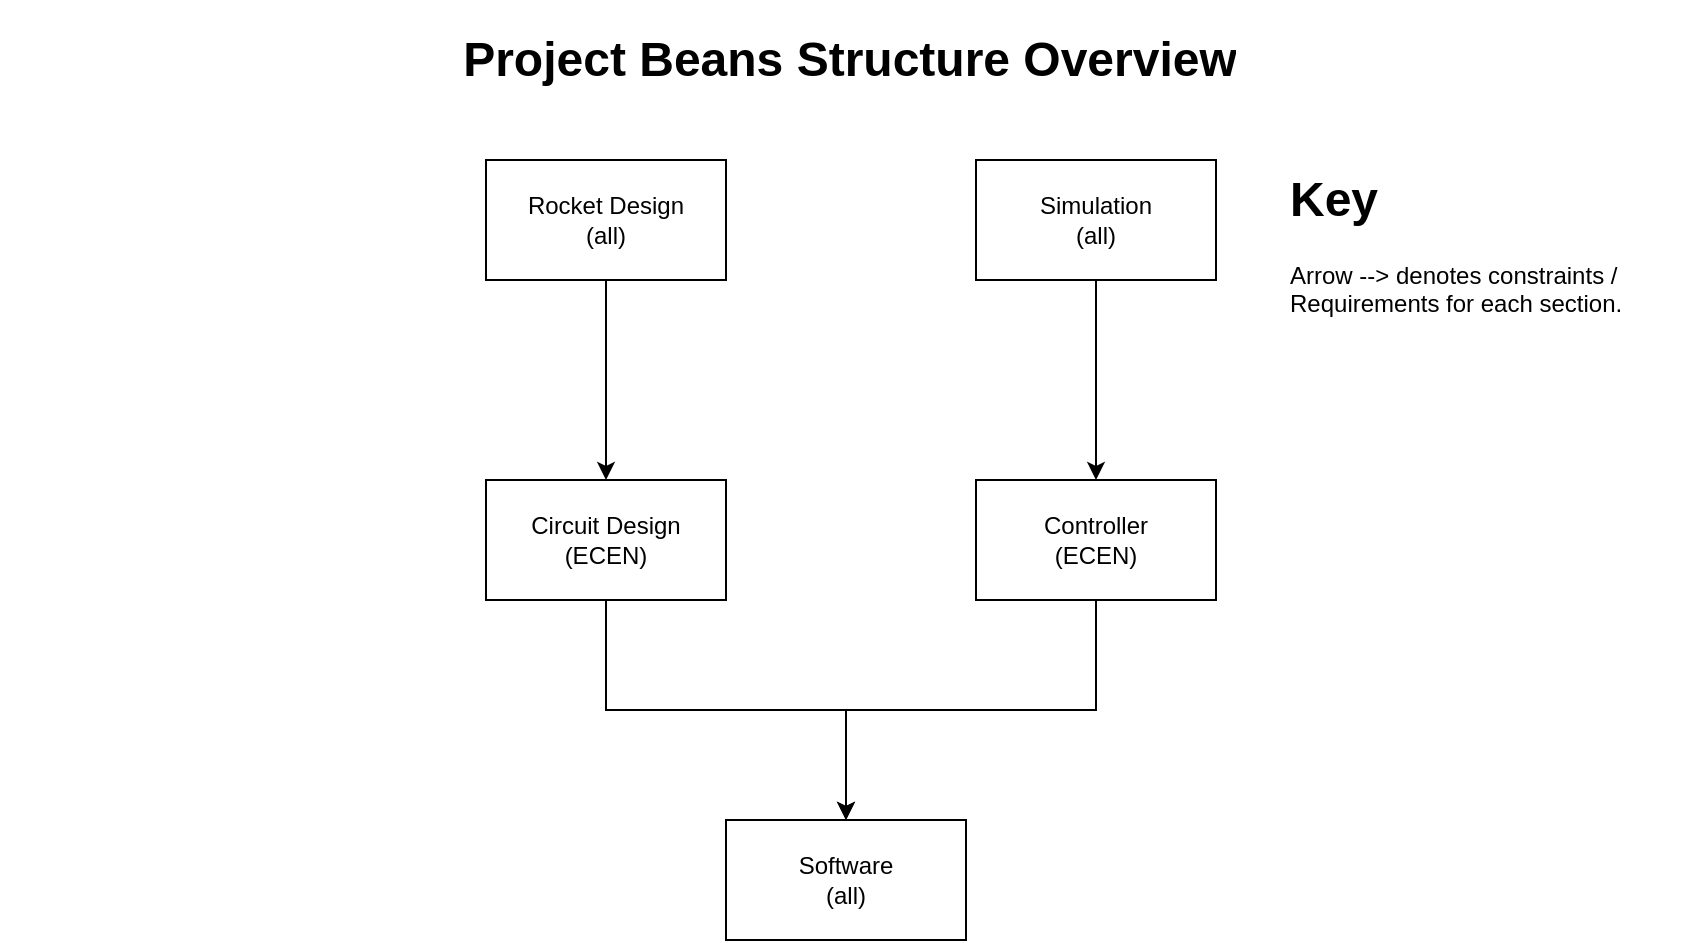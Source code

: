 <mxfile version="12.9.10" type="device"><diagram name="Page-1" id="c4acf3e9-155e-7222-9cf6-157b1a14988f"><mxGraphModel dx="2050" dy="1159" grid="1" gridSize="10" guides="1" tooltips="1" connect="1" arrows="1" fold="1" page="1" pageScale="1" pageWidth="850" pageHeight="1100" background="#ffffff" math="0" shadow="0"><root><mxCell id="0"/><mxCell id="1" parent="0"/><mxCell id="xWycZMp3wJpr7GQuF62I-16" style="edgeStyle=orthogonalEdgeStyle;rounded=0;orthogonalLoop=1;jettySize=auto;html=1;" edge="1" parent="1" source="xWycZMp3wJpr7GQuF62I-3" target="xWycZMp3wJpr7GQuF62I-4"><mxGeometry relative="1" as="geometry"/></mxCell><mxCell id="xWycZMp3wJpr7GQuF62I-3" value="Circuit Design&lt;br&gt;(ECEN)" style="rounded=0;whiteSpace=wrap;html=1;" vertex="1" parent="1"><mxGeometry x="243" y="240" width="120" height="60" as="geometry"/></mxCell><mxCell id="xWycZMp3wJpr7GQuF62I-4" value="Software&lt;br&gt;(all)" style="rounded=0;whiteSpace=wrap;html=1;" vertex="1" parent="1"><mxGeometry x="363" y="410" width="120" height="60" as="geometry"/></mxCell><mxCell id="xWycZMp3wJpr7GQuF62I-17" style="edgeStyle=orthogonalEdgeStyle;rounded=0;orthogonalLoop=1;jettySize=auto;html=1;" edge="1" parent="1" source="xWycZMp3wJpr7GQuF62I-9" target="xWycZMp3wJpr7GQuF62I-3"><mxGeometry relative="1" as="geometry"/></mxCell><mxCell id="xWycZMp3wJpr7GQuF62I-9" value="Rocket Design&lt;br&gt;(all)" style="rounded=0;whiteSpace=wrap;html=1;" vertex="1" parent="1"><mxGeometry x="243" y="80" width="120" height="60" as="geometry"/></mxCell><mxCell id="xWycZMp3wJpr7GQuF62I-15" style="edgeStyle=orthogonalEdgeStyle;rounded=0;orthogonalLoop=1;jettySize=auto;html=1;exitX=0.5;exitY=1;exitDx=0;exitDy=0;" edge="1" parent="1" source="xWycZMp3wJpr7GQuF62I-12" target="xWycZMp3wJpr7GQuF62I-4"><mxGeometry relative="1" as="geometry"/></mxCell><mxCell id="xWycZMp3wJpr7GQuF62I-12" value="Controller&lt;br&gt;(ECEN)" style="rounded=0;whiteSpace=wrap;html=1;" vertex="1" parent="1"><mxGeometry x="488" y="240" width="120" height="60" as="geometry"/></mxCell><mxCell id="xWycZMp3wJpr7GQuF62I-14" style="edgeStyle=orthogonalEdgeStyle;rounded=0;orthogonalLoop=1;jettySize=auto;html=1;" edge="1" parent="1" source="xWycZMp3wJpr7GQuF62I-13" target="xWycZMp3wJpr7GQuF62I-12"><mxGeometry relative="1" as="geometry"/></mxCell><mxCell id="xWycZMp3wJpr7GQuF62I-13" value="Simulation&lt;br&gt;(all)" style="rounded=0;whiteSpace=wrap;html=1;" vertex="1" parent="1"><mxGeometry x="488" y="80" width="120" height="60" as="geometry"/></mxCell><mxCell id="xWycZMp3wJpr7GQuF62I-18" value="&lt;h1&gt;Key&lt;/h1&gt;&lt;p&gt;Arrow --&amp;gt; denotes constraints / Requirements for each section.&lt;/p&gt;" style="text;html=1;strokeColor=none;fillColor=none;spacing=5;spacingTop=-20;whiteSpace=wrap;overflow=hidden;rounded=0;" vertex="1" parent="1"><mxGeometry x="640" y="80" width="190" height="100" as="geometry"/></mxCell><mxCell id="xWycZMp3wJpr7GQuF62I-19" value="&lt;h1&gt;Project Beans Structure Overview&lt;/h1&gt;" style="text;html=1;strokeColor=none;fillColor=none;spacing=5;spacingTop=-20;whiteSpace=wrap;overflow=hidden;rounded=0;align=center;" vertex="1" parent="1"><mxGeometry y="10" width="850" height="50" as="geometry"/></mxCell></root></mxGraphModel></diagram></mxfile>